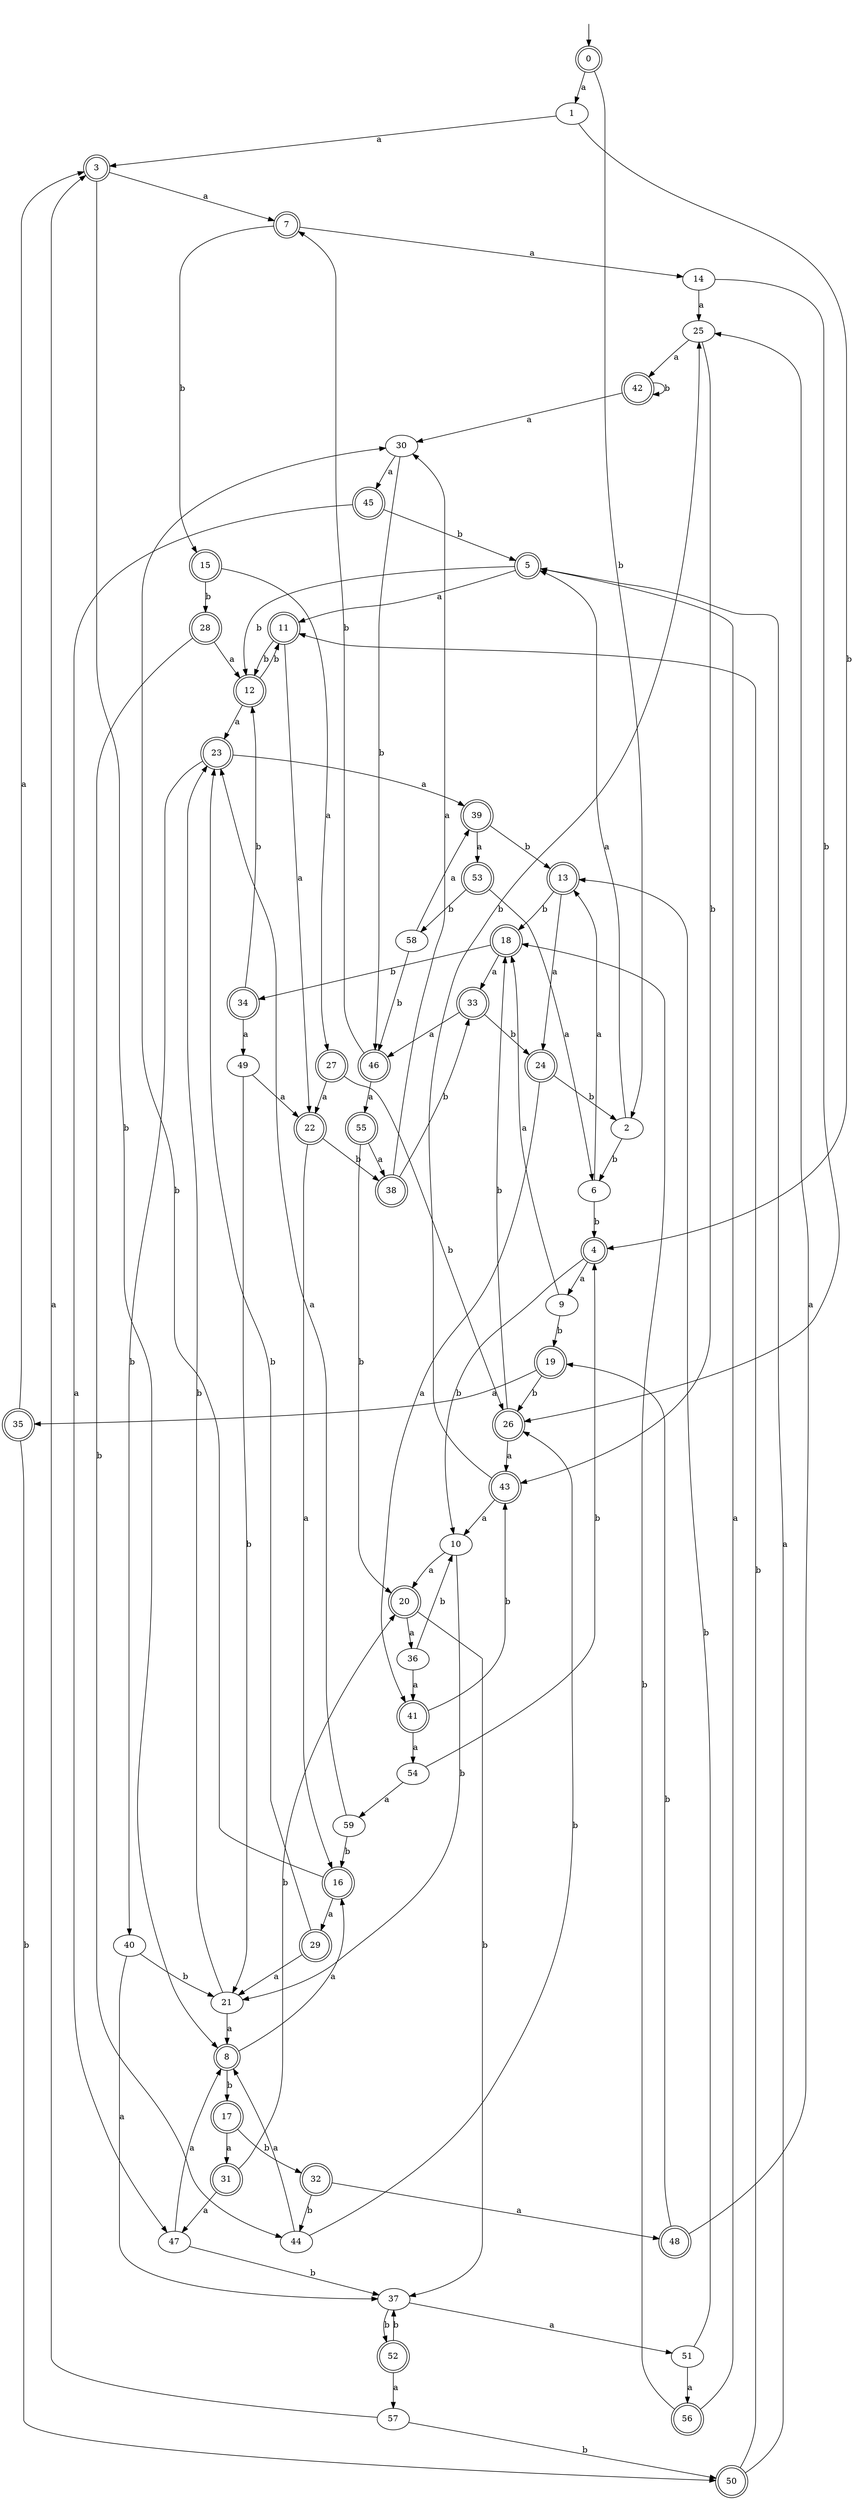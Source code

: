 digraph RandomDFA {
  __start0 [label="", shape=none];
  __start0 -> 0 [label=""];
  0 [shape=circle] [shape=doublecircle]
  0 -> 1 [label="a"]
  0 -> 2 [label="b"]
  1
  1 -> 3 [label="a"]
  1 -> 4 [label="b"]
  2
  2 -> 5 [label="a"]
  2 -> 6 [label="b"]
  3 [shape=doublecircle]
  3 -> 7 [label="a"]
  3 -> 8 [label="b"]
  4 [shape=doublecircle]
  4 -> 9 [label="a"]
  4 -> 10 [label="b"]
  5 [shape=doublecircle]
  5 -> 11 [label="a"]
  5 -> 12 [label="b"]
  6
  6 -> 13 [label="a"]
  6 -> 4 [label="b"]
  7 [shape=doublecircle]
  7 -> 14 [label="a"]
  7 -> 15 [label="b"]
  8 [shape=doublecircle]
  8 -> 16 [label="a"]
  8 -> 17 [label="b"]
  9
  9 -> 18 [label="a"]
  9 -> 19 [label="b"]
  10
  10 -> 20 [label="a"]
  10 -> 21 [label="b"]
  11 [shape=doublecircle]
  11 -> 22 [label="a"]
  11 -> 12 [label="b"]
  12 [shape=doublecircle]
  12 -> 23 [label="a"]
  12 -> 11 [label="b"]
  13 [shape=doublecircle]
  13 -> 24 [label="a"]
  13 -> 18 [label="b"]
  14
  14 -> 25 [label="a"]
  14 -> 26 [label="b"]
  15 [shape=doublecircle]
  15 -> 27 [label="a"]
  15 -> 28 [label="b"]
  16 [shape=doublecircle]
  16 -> 29 [label="a"]
  16 -> 30 [label="b"]
  17 [shape=doublecircle]
  17 -> 31 [label="a"]
  17 -> 32 [label="b"]
  18 [shape=doublecircle]
  18 -> 33 [label="a"]
  18 -> 34 [label="b"]
  19 [shape=doublecircle]
  19 -> 35 [label="a"]
  19 -> 26 [label="b"]
  20 [shape=doublecircle]
  20 -> 36 [label="a"]
  20 -> 37 [label="b"]
  21
  21 -> 8 [label="a"]
  21 -> 23 [label="b"]
  22 [shape=doublecircle]
  22 -> 16 [label="a"]
  22 -> 38 [label="b"]
  23 [shape=doublecircle]
  23 -> 39 [label="a"]
  23 -> 40 [label="b"]
  24 [shape=doublecircle]
  24 -> 41 [label="a"]
  24 -> 2 [label="b"]
  25
  25 -> 42 [label="a"]
  25 -> 43 [label="b"]
  26 [shape=doublecircle]
  26 -> 43 [label="a"]
  26 -> 18 [label="b"]
  27 [shape=doublecircle]
  27 -> 22 [label="a"]
  27 -> 26 [label="b"]
  28 [shape=doublecircle]
  28 -> 12 [label="a"]
  28 -> 44 [label="b"]
  29 [shape=doublecircle]
  29 -> 21 [label="a"]
  29 -> 23 [label="b"]
  30
  30 -> 45 [label="a"]
  30 -> 46 [label="b"]
  31 [shape=doublecircle]
  31 -> 47 [label="a"]
  31 -> 20 [label="b"]
  32 [shape=doublecircle]
  32 -> 48 [label="a"]
  32 -> 44 [label="b"]
  33 [shape=doublecircle]
  33 -> 46 [label="a"]
  33 -> 24 [label="b"]
  34 [shape=doublecircle]
  34 -> 49 [label="a"]
  34 -> 12 [label="b"]
  35 [shape=doublecircle]
  35 -> 3 [label="a"]
  35 -> 50 [label="b"]
  36
  36 -> 41 [label="a"]
  36 -> 10 [label="b"]
  37
  37 -> 51 [label="a"]
  37 -> 52 [label="b"]
  38 [shape=doublecircle]
  38 -> 30 [label="a"]
  38 -> 33 [label="b"]
  39 [shape=doublecircle]
  39 -> 53 [label="a"]
  39 -> 13 [label="b"]
  40
  40 -> 37 [label="a"]
  40 -> 21 [label="b"]
  41 [shape=doublecircle]
  41 -> 54 [label="a"]
  41 -> 43 [label="b"]
  42 [shape=doublecircle]
  42 -> 30 [label="a"]
  42 -> 42 [label="b"]
  43 [shape=doublecircle]
  43 -> 10 [label="a"]
  43 -> 25 [label="b"]
  44
  44 -> 8 [label="a"]
  44 -> 26 [label="b"]
  45 [shape=doublecircle]
  45 -> 47 [label="a"]
  45 -> 5 [label="b"]
  46 [shape=doublecircle]
  46 -> 55 [label="a"]
  46 -> 7 [label="b"]
  47
  47 -> 8 [label="a"]
  47 -> 37 [label="b"]
  48 [shape=doublecircle]
  48 -> 25 [label="a"]
  48 -> 19 [label="b"]
  49
  49 -> 22 [label="a"]
  49 -> 21 [label="b"]
  50 [shape=doublecircle]
  50 -> 5 [label="a"]
  50 -> 11 [label="b"]
  51
  51 -> 56 [label="a"]
  51 -> 13 [label="b"]
  52 [shape=doublecircle]
  52 -> 57 [label="a"]
  52 -> 37 [label="b"]
  53 [shape=doublecircle]
  53 -> 6 [label="a"]
  53 -> 58 [label="b"]
  54
  54 -> 59 [label="a"]
  54 -> 4 [label="b"]
  55 [shape=doublecircle]
  55 -> 38 [label="a"]
  55 -> 20 [label="b"]
  56 [shape=doublecircle]
  56 -> 5 [label="a"]
  56 -> 18 [label="b"]
  57
  57 -> 3 [label="a"]
  57 -> 50 [label="b"]
  58
  58 -> 39 [label="a"]
  58 -> 46 [label="b"]
  59
  59 -> 23 [label="a"]
  59 -> 16 [label="b"]
}
